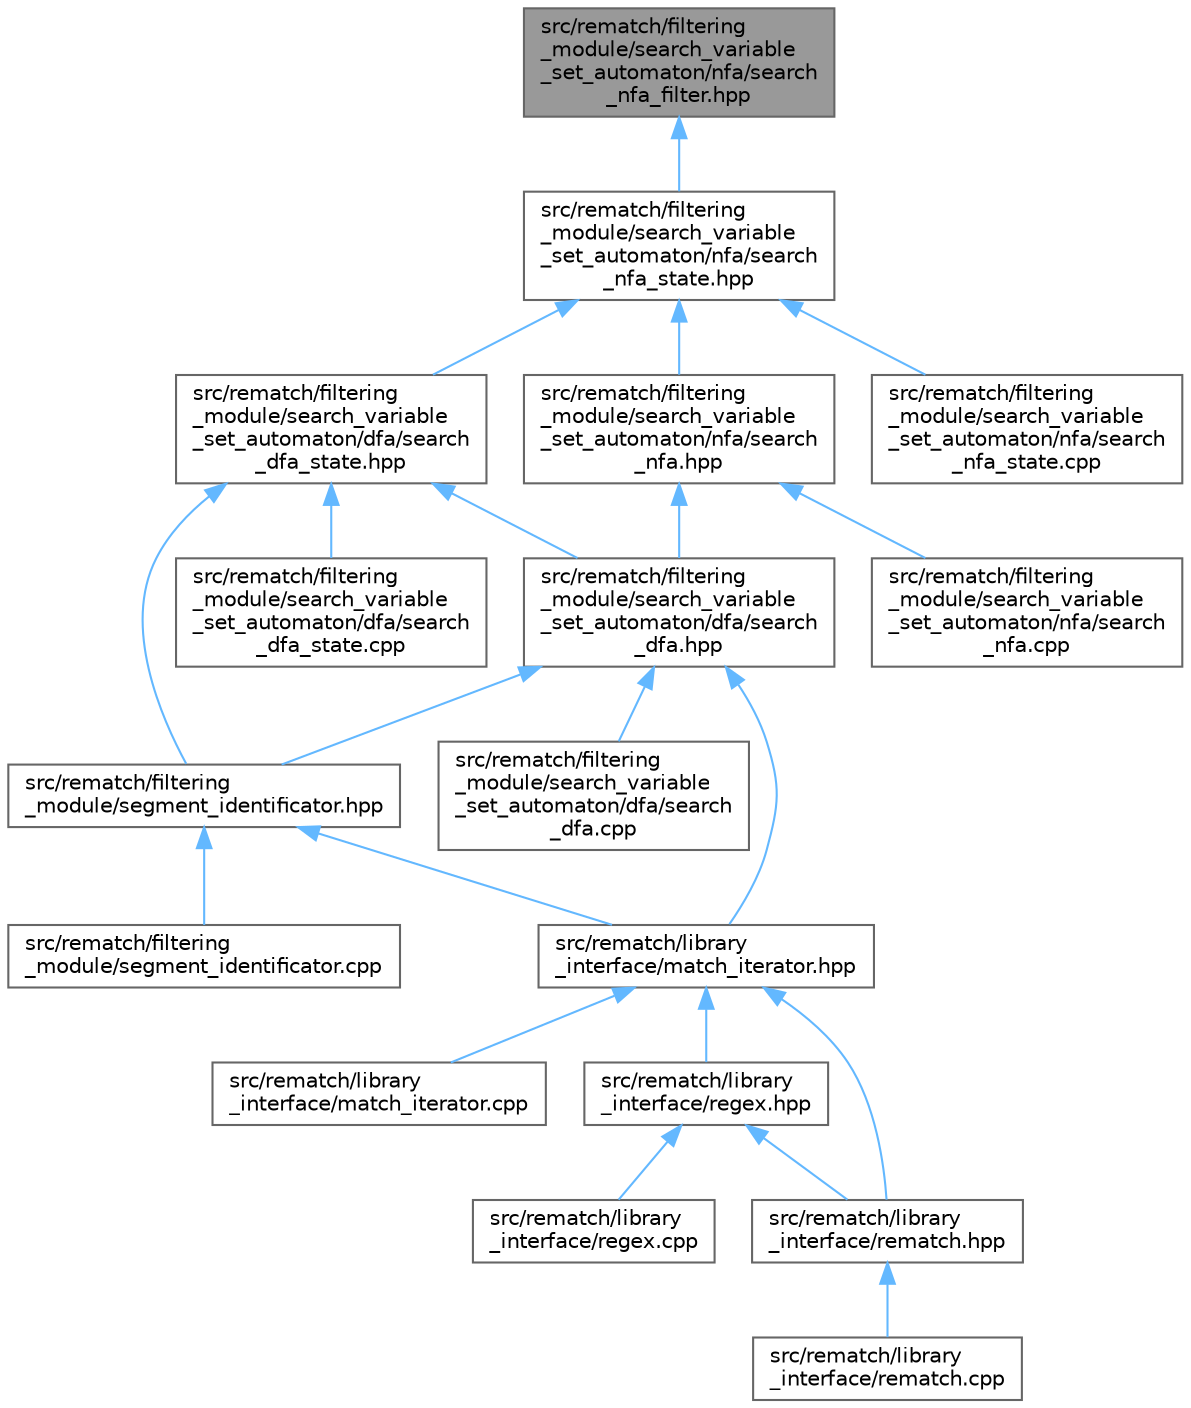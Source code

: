 digraph "src/rematch/filtering_module/search_variable_set_automaton/nfa/search_nfa_filter.hpp"
{
 // LATEX_PDF_SIZE
  bgcolor="transparent";
  edge [fontname=Helvetica,fontsize=10,labelfontname=Helvetica,labelfontsize=10];
  node [fontname=Helvetica,fontsize=10,shape=box,height=0.2,width=0.4];
  Node1 [label="src/rematch/filtering\l_module/search_variable\l_set_automaton/nfa/search\l_nfa_filter.hpp",height=0.2,width=0.4,color="gray40", fillcolor="grey60", style="filled", fontcolor="black",tooltip=" "];
  Node1 -> Node2 [dir="back",color="steelblue1",style="solid"];
  Node2 [label="src/rematch/filtering\l_module/search_variable\l_set_automaton/nfa/search\l_nfa_state.hpp",height=0.2,width=0.4,color="grey40", fillcolor="white", style="filled",URL="$d6/db8/search__nfa__state_8hpp.html",tooltip=" "];
  Node2 -> Node3 [dir="back",color="steelblue1",style="solid"];
  Node3 [label="src/rematch/filtering\l_module/search_variable\l_set_automaton/dfa/search\l_dfa_state.hpp",height=0.2,width=0.4,color="grey40", fillcolor="white", style="filled",URL="$d4/d3a/search__dfa__state_8hpp.html",tooltip=" "];
  Node3 -> Node4 [dir="back",color="steelblue1",style="solid"];
  Node4 [label="src/rematch/filtering\l_module/search_variable\l_set_automaton/dfa/search\l_dfa.hpp",height=0.2,width=0.4,color="grey40", fillcolor="white", style="filled",URL="$de/db4/search__dfa_8hpp.html",tooltip=" "];
  Node4 -> Node5 [dir="back",color="steelblue1",style="solid"];
  Node5 [label="src/rematch/filtering\l_module/search_variable\l_set_automaton/dfa/search\l_dfa.cpp",height=0.2,width=0.4,color="grey40", fillcolor="white", style="filled",URL="$d8/dde/search__dfa_8cpp.html",tooltip=" "];
  Node4 -> Node6 [dir="back",color="steelblue1",style="solid"];
  Node6 [label="src/rematch/filtering\l_module/segment_identificator.hpp",height=0.2,width=0.4,color="grey40", fillcolor="white", style="filled",URL="$df/dd0/segment__identificator_8hpp.html",tooltip=" "];
  Node6 -> Node7 [dir="back",color="steelblue1",style="solid"];
  Node7 [label="src/rematch/filtering\l_module/segment_identificator.cpp",height=0.2,width=0.4,color="grey40", fillcolor="white", style="filled",URL="$d9/d43/segment__identificator_8cpp.html",tooltip=" "];
  Node6 -> Node8 [dir="back",color="steelblue1",style="solid"];
  Node8 [label="src/rematch/library\l_interface/match_iterator.hpp",height=0.2,width=0.4,color="grey40", fillcolor="white", style="filled",URL="$d4/dd5/match__iterator_8hpp.html",tooltip=" "];
  Node8 -> Node9 [dir="back",color="steelblue1",style="solid"];
  Node9 [label="src/rematch/library\l_interface/match_iterator.cpp",height=0.2,width=0.4,color="grey40", fillcolor="white", style="filled",URL="$d4/d17/match__iterator_8cpp.html",tooltip=" "];
  Node8 -> Node10 [dir="back",color="steelblue1",style="solid"];
  Node10 [label="src/rematch/library\l_interface/regex.hpp",height=0.2,width=0.4,color="grey40", fillcolor="white", style="filled",URL="$d6/d6f/regex_8hpp.html",tooltip=" "];
  Node10 -> Node11 [dir="back",color="steelblue1",style="solid"];
  Node11 [label="src/rematch/library\l_interface/regex.cpp",height=0.2,width=0.4,color="grey40", fillcolor="white", style="filled",URL="$d6/d85/regex_8cpp.html",tooltip=" "];
  Node10 -> Node12 [dir="back",color="steelblue1",style="solid"];
  Node12 [label="src/rematch/library\l_interface/rematch.hpp",height=0.2,width=0.4,color="grey40", fillcolor="white", style="filled",URL="$d8/d08/rematch_8hpp.html",tooltip=" "];
  Node12 -> Node13 [dir="back",color="steelblue1",style="solid"];
  Node13 [label="src/rematch/library\l_interface/rematch.cpp",height=0.2,width=0.4,color="grey40", fillcolor="white", style="filled",URL="$da/d8d/rematch_8cpp.html",tooltip=" "];
  Node8 -> Node12 [dir="back",color="steelblue1",style="solid"];
  Node4 -> Node8 [dir="back",color="steelblue1",style="solid"];
  Node3 -> Node14 [dir="back",color="steelblue1",style="solid"];
  Node14 [label="src/rematch/filtering\l_module/search_variable\l_set_automaton/dfa/search\l_dfa_state.cpp",height=0.2,width=0.4,color="grey40", fillcolor="white", style="filled",URL="$dd/d4c/search__dfa__state_8cpp.html",tooltip=" "];
  Node3 -> Node6 [dir="back",color="steelblue1",style="solid"];
  Node2 -> Node15 [dir="back",color="steelblue1",style="solid"];
  Node15 [label="src/rematch/filtering\l_module/search_variable\l_set_automaton/nfa/search\l_nfa.hpp",height=0.2,width=0.4,color="grey40", fillcolor="white", style="filled",URL="$d6/ddb/search__nfa_8hpp.html",tooltip=" "];
  Node15 -> Node4 [dir="back",color="steelblue1",style="solid"];
  Node15 -> Node16 [dir="back",color="steelblue1",style="solid"];
  Node16 [label="src/rematch/filtering\l_module/search_variable\l_set_automaton/nfa/search\l_nfa.cpp",height=0.2,width=0.4,color="grey40", fillcolor="white", style="filled",URL="$d3/de0/search__nfa_8cpp.html",tooltip=" "];
  Node2 -> Node17 [dir="back",color="steelblue1",style="solid"];
  Node17 [label="src/rematch/filtering\l_module/search_variable\l_set_automaton/nfa/search\l_nfa_state.cpp",height=0.2,width=0.4,color="grey40", fillcolor="white", style="filled",URL="$d2/d23/search__nfa__state_8cpp.html",tooltip=" "];
}

